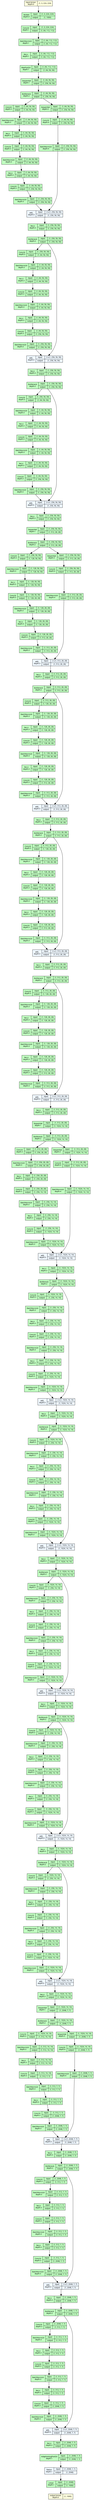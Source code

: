 strict digraph Resnet {
	graph [ordering=in size="130.5,130.5"]
	node [align=left fontname="Linux libertine" fontsize=10 height=0.2 ranksep=0.1 shape=record style=filled]
	edge [fontsize=10]
	0 [label="input-tensor&#92;ndepth:0|(1, 3, 224, 224)" fillcolor=lightyellow]
	1 [label="ResNet&#92;ndepth:0|{input:|output:}|{(1, 3, 224, 224)|(1, 1000)}" fillcolor=darkseagreen1]
	2 [label="Conv2d&#92;ndepth:1|{input:|output:}|{(1, 3, 224, 224)|(1, 64, 112, 112)}" fillcolor=darkseagreen1]
	3 [label="BatchNorm2d&#92;ndepth:1|{input:|output:}|{(1, 64, 112, 112)|(1, 64, 112, 112)}" fillcolor=darkseagreen1]
	4 [label="ReLU&#92;ndepth:1|{input:|output:}|{(1, 64, 112, 112)|(1, 64, 112, 112)}" fillcolor=darkseagreen1]
	5 [label="MaxPool2d&#92;ndepth:1|{input:|output:}|{(1, 64, 112, 112)|(1, 64, 56, 56)}" fillcolor=darkseagreen1]
	6 [label="Sequential&#92;ndepth:1|{input:|output:}|{(1, 64, 56, 56)|(1, 256, 56, 56)}" fillcolor=darkseagreen1]
	7 [label="Bottleneck&#92;ndepth:2|{input:|output:}|{(1, 64, 56, 56)|(1, 256, 56, 56)}" fillcolor=darkseagreen1]
	8 [label="Conv2d&#92;ndepth:3|{input:|output:}|{(1, 64, 56, 56)|(1, 64, 56, 56)}" fillcolor=darkseagreen1]
	9 [label="BatchNorm2d&#92;ndepth:3|{input:|output:}|{(1, 64, 56, 56)|(1, 64, 56, 56)}" fillcolor=darkseagreen1]
	10 [label="ReLU&#92;ndepth:3|{input:|output:}|{(1, 64, 56, 56)|(1, 64, 56, 56)}" fillcolor=darkseagreen1]
	11 [label="Conv2d&#92;ndepth:3|{input:|output:}|{(1, 64, 56, 56)|(1, 64, 56, 56)}" fillcolor=darkseagreen1]
	12 [label="BatchNorm2d&#92;ndepth:3|{input:|output:}|{(1, 64, 56, 56)|(1, 64, 56, 56)}" fillcolor=darkseagreen1]
	13 [label="ReLU&#92;ndepth:3|{input:|output:}|{(1, 64, 56, 56)|(1, 64, 56, 56)}" fillcolor=darkseagreen1]
	14 [label="Conv2d&#92;ndepth:3|{input:|output:}|{(1, 64, 56, 56)|(1, 256, 56, 56)}" fillcolor=darkseagreen1]
	15 [label="BatchNorm2d&#92;ndepth:3|{input:|output:}|{(1, 256, 56, 56)|(1, 256, 56, 56)}" fillcolor=darkseagreen1]
	16 [label="add_&#92;ndepth:3|{input:|output:}|{2 x (1, 256, 56, 56)|(1, 256, 56, 56)}" fillcolor=aliceblue]
	17 [label="ReLU&#92;ndepth:3|{input:|output:}|{(1, 256, 56, 56)|(1, 256, 56, 56)}" fillcolor=darkseagreen1]
	18 [label="Bottleneck&#92;ndepth:2|{input:|output:}|{(1, 256, 56, 56)|(1, 256, 56, 56)}" fillcolor=darkseagreen1]
	19 [label="Conv2d&#92;ndepth:3|{input:|output:}|{(1, 256, 56, 56)|(1, 64, 56, 56)}" fillcolor=darkseagreen1]
	20 [label="BatchNorm2d&#92;ndepth:3|{input:|output:}|{(1, 64, 56, 56)|(1, 64, 56, 56)}" fillcolor=darkseagreen1]
	21 [label="ReLU&#92;ndepth:3|{input:|output:}|{(1, 64, 56, 56)|(1, 64, 56, 56)}" fillcolor=darkseagreen1]
	22 [label="Conv2d&#92;ndepth:3|{input:|output:}|{(1, 64, 56, 56)|(1, 64, 56, 56)}" fillcolor=darkseagreen1]
	23 [label="BatchNorm2d&#92;ndepth:3|{input:|output:}|{(1, 64, 56, 56)|(1, 64, 56, 56)}" fillcolor=darkseagreen1]
	24 [label="ReLU&#92;ndepth:3|{input:|output:}|{(1, 64, 56, 56)|(1, 64, 56, 56)}" fillcolor=darkseagreen1]
	25 [label="Conv2d&#92;ndepth:3|{input:|output:}|{(1, 64, 56, 56)|(1, 256, 56, 56)}" fillcolor=darkseagreen1]
	26 [label="BatchNorm2d&#92;ndepth:3|{input:|output:}|{(1, 256, 56, 56)|(1, 256, 56, 56)}" fillcolor=darkseagreen1]
	27 [label="add_&#92;ndepth:3|{input:|output:}|{2 x (1, 256, 56, 56)|(1, 256, 56, 56)}" fillcolor=aliceblue]
	28 [label="ReLU&#92;ndepth:3|{input:|output:}|{(1, 256, 56, 56)|(1, 256, 56, 56)}" fillcolor=darkseagreen1]
	29 [label="Bottleneck&#92;ndepth:2|{input:|output:}|{(1, 256, 56, 56)|(1, 256, 56, 56)}" fillcolor=darkseagreen1]
	30 [label="Conv2d&#92;ndepth:3|{input:|output:}|{(1, 256, 56, 56)|(1, 64, 56, 56)}" fillcolor=darkseagreen1]
	31 [label="BatchNorm2d&#92;ndepth:3|{input:|output:}|{(1, 64, 56, 56)|(1, 64, 56, 56)}" fillcolor=darkseagreen1]
	32 [label="ReLU&#92;ndepth:3|{input:|output:}|{(1, 64, 56, 56)|(1, 64, 56, 56)}" fillcolor=darkseagreen1]
	33 [label="Conv2d&#92;ndepth:3|{input:|output:}|{(1, 64, 56, 56)|(1, 64, 56, 56)}" fillcolor=darkseagreen1]
	34 [label="BatchNorm2d&#92;ndepth:3|{input:|output:}|{(1, 64, 56, 56)|(1, 64, 56, 56)}" fillcolor=darkseagreen1]
	35 [label="ReLU&#92;ndepth:3|{input:|output:}|{(1, 64, 56, 56)|(1, 64, 56, 56)}" fillcolor=darkseagreen1]
	36 [label="Conv2d&#92;ndepth:3|{input:|output:}|{(1, 64, 56, 56)|(1, 256, 56, 56)}" fillcolor=darkseagreen1]
	37 [label="BatchNorm2d&#92;ndepth:3|{input:|output:}|{(1, 256, 56, 56)|(1, 256, 56, 56)}" fillcolor=darkseagreen1]
	38 [label="add_&#92;ndepth:3|{input:|output:}|{2 x (1, 256, 56, 56)|(1, 256, 56, 56)}" fillcolor=aliceblue]
	39 [label="ReLU&#92;ndepth:3|{input:|output:}|{(1, 256, 56, 56)|(1, 256, 56, 56)}" fillcolor=darkseagreen1]
	40 [label="Sequential&#92;ndepth:1|{input:|output:}|{(1, 256, 56, 56)|(1, 512, 28, 28)}" fillcolor=darkseagreen1]
	41 [label="Bottleneck&#92;ndepth:2|{input:|output:}|{(1, 256, 56, 56)|(1, 512, 28, 28)}" fillcolor=darkseagreen1]
	42 [label="Conv2d&#92;ndepth:3|{input:|output:}|{(1, 256, 56, 56)|(1, 128, 56, 56)}" fillcolor=darkseagreen1]
	43 [label="BatchNorm2d&#92;ndepth:3|{input:|output:}|{(1, 128, 56, 56)|(1, 128, 56, 56)}" fillcolor=darkseagreen1]
	44 [label="ReLU&#92;ndepth:3|{input:|output:}|{(1, 128, 56, 56)|(1, 128, 56, 56)}" fillcolor=darkseagreen1]
	45 [label="Conv2d&#92;ndepth:3|{input:|output:}|{(1, 128, 56, 56)|(1, 128, 28, 28)}" fillcolor=darkseagreen1]
	46 [label="BatchNorm2d&#92;ndepth:3|{input:|output:}|{(1, 128, 28, 28)|(1, 128, 28, 28)}" fillcolor=darkseagreen1]
	47 [label="ReLU&#92;ndepth:3|{input:|output:}|{(1, 128, 28, 28)|(1, 128, 28, 28)}" fillcolor=darkseagreen1]
	48 [label="Conv2d&#92;ndepth:3|{input:|output:}|{(1, 128, 28, 28)|(1, 512, 28, 28)}" fillcolor=darkseagreen1]
	49 [label="BatchNorm2d&#92;ndepth:3|{input:|output:}|{(1, 512, 28, 28)|(1, 512, 28, 28)}" fillcolor=darkseagreen1]
	50 [label="add_&#92;ndepth:3|{input:|output:}|{2 x (1, 512, 28, 28)|(1, 512, 28, 28)}" fillcolor=aliceblue]
	51 [label="ReLU&#92;ndepth:3|{input:|output:}|{(1, 512, 28, 28)|(1, 512, 28, 28)}" fillcolor=darkseagreen1]
	52 [label="Bottleneck&#92;ndepth:2|{input:|output:}|{(1, 512, 28, 28)|(1, 512, 28, 28)}" fillcolor=darkseagreen1]
	53 [label="Conv2d&#92;ndepth:3|{input:|output:}|{(1, 512, 28, 28)|(1, 128, 28, 28)}" fillcolor=darkseagreen1]
	54 [label="BatchNorm2d&#92;ndepth:3|{input:|output:}|{(1, 128, 28, 28)|(1, 128, 28, 28)}" fillcolor=darkseagreen1]
	55 [label="ReLU&#92;ndepth:3|{input:|output:}|{(1, 128, 28, 28)|(1, 128, 28, 28)}" fillcolor=darkseagreen1]
	56 [label="Conv2d&#92;ndepth:3|{input:|output:}|{(1, 128, 28, 28)|(1, 128, 28, 28)}" fillcolor=darkseagreen1]
	57 [label="BatchNorm2d&#92;ndepth:3|{input:|output:}|{(1, 128, 28, 28)|(1, 128, 28, 28)}" fillcolor=darkseagreen1]
	58 [label="ReLU&#92;ndepth:3|{input:|output:}|{(1, 128, 28, 28)|(1, 128, 28, 28)}" fillcolor=darkseagreen1]
	59 [label="Conv2d&#92;ndepth:3|{input:|output:}|{(1, 128, 28, 28)|(1, 512, 28, 28)}" fillcolor=darkseagreen1]
	60 [label="BatchNorm2d&#92;ndepth:3|{input:|output:}|{(1, 512, 28, 28)|(1, 512, 28, 28)}" fillcolor=darkseagreen1]
	61 [label="add_&#92;ndepth:3|{input:|output:}|{2 x (1, 512, 28, 28)|(1, 512, 28, 28)}" fillcolor=aliceblue]
	62 [label="ReLU&#92;ndepth:3|{input:|output:}|{(1, 512, 28, 28)|(1, 512, 28, 28)}" fillcolor=darkseagreen1]
	63 [label="Bottleneck&#92;ndepth:2|{input:|output:}|{(1, 512, 28, 28)|(1, 512, 28, 28)}" fillcolor=darkseagreen1]
	64 [label="Conv2d&#92;ndepth:3|{input:|output:}|{(1, 512, 28, 28)|(1, 128, 28, 28)}" fillcolor=darkseagreen1]
	65 [label="BatchNorm2d&#92;ndepth:3|{input:|output:}|{(1, 128, 28, 28)|(1, 128, 28, 28)}" fillcolor=darkseagreen1]
	66 [label="ReLU&#92;ndepth:3|{input:|output:}|{(1, 128, 28, 28)|(1, 128, 28, 28)}" fillcolor=darkseagreen1]
	67 [label="Conv2d&#92;ndepth:3|{input:|output:}|{(1, 128, 28, 28)|(1, 128, 28, 28)}" fillcolor=darkseagreen1]
	68 [label="BatchNorm2d&#92;ndepth:3|{input:|output:}|{(1, 128, 28, 28)|(1, 128, 28, 28)}" fillcolor=darkseagreen1]
	69 [label="ReLU&#92;ndepth:3|{input:|output:}|{(1, 128, 28, 28)|(1, 128, 28, 28)}" fillcolor=darkseagreen1]
	70 [label="Conv2d&#92;ndepth:3|{input:|output:}|{(1, 128, 28, 28)|(1, 512, 28, 28)}" fillcolor=darkseagreen1]
	71 [label="BatchNorm2d&#92;ndepth:3|{input:|output:}|{(1, 512, 28, 28)|(1, 512, 28, 28)}" fillcolor=darkseagreen1]
	72 [label="add_&#92;ndepth:3|{input:|output:}|{2 x (1, 512, 28, 28)|(1, 512, 28, 28)}" fillcolor=aliceblue]
	73 [label="ReLU&#92;ndepth:3|{input:|output:}|{(1, 512, 28, 28)|(1, 512, 28, 28)}" fillcolor=darkseagreen1]
	74 [label="Bottleneck&#92;ndepth:2|{input:|output:}|{(1, 512, 28, 28)|(1, 512, 28, 28)}" fillcolor=darkseagreen1]
	75 [label="Conv2d&#92;ndepth:3|{input:|output:}|{(1, 512, 28, 28)|(1, 128, 28, 28)}" fillcolor=darkseagreen1]
	76 [label="BatchNorm2d&#92;ndepth:3|{input:|output:}|{(1, 128, 28, 28)|(1, 128, 28, 28)}" fillcolor=darkseagreen1]
	77 [label="ReLU&#92;ndepth:3|{input:|output:}|{(1, 128, 28, 28)|(1, 128, 28, 28)}" fillcolor=darkseagreen1]
	78 [label="Conv2d&#92;ndepth:3|{input:|output:}|{(1, 128, 28, 28)|(1, 128, 28, 28)}" fillcolor=darkseagreen1]
	79 [label="BatchNorm2d&#92;ndepth:3|{input:|output:}|{(1, 128, 28, 28)|(1, 128, 28, 28)}" fillcolor=darkseagreen1]
	80 [label="ReLU&#92;ndepth:3|{input:|output:}|{(1, 128, 28, 28)|(1, 128, 28, 28)}" fillcolor=darkseagreen1]
	81 [label="Conv2d&#92;ndepth:3|{input:|output:}|{(1, 128, 28, 28)|(1, 512, 28, 28)}" fillcolor=darkseagreen1]
	82 [label="BatchNorm2d&#92;ndepth:3|{input:|output:}|{(1, 512, 28, 28)|(1, 512, 28, 28)}" fillcolor=darkseagreen1]
	83 [label="add_&#92;ndepth:3|{input:|output:}|{2 x (1, 512, 28, 28)|(1, 512, 28, 28)}" fillcolor=aliceblue]
	84 [label="ReLU&#92;ndepth:3|{input:|output:}|{(1, 512, 28, 28)|(1, 512, 28, 28)}" fillcolor=darkseagreen1]
	85 [label="Sequential&#92;ndepth:1|{input:|output:}|{(1, 512, 28, 28)|(1, 1024, 14, 14)}" fillcolor=darkseagreen1]
	86 [label="Bottleneck&#92;ndepth:2|{input:|output:}|{(1, 512, 28, 28)|(1, 1024, 14, 14)}" fillcolor=darkseagreen1]
	87 [label="Conv2d&#92;ndepth:3|{input:|output:}|{(1, 512, 28, 28)|(1, 256, 28, 28)}" fillcolor=darkseagreen1]
	88 [label="BatchNorm2d&#92;ndepth:3|{input:|output:}|{(1, 256, 28, 28)|(1, 256, 28, 28)}" fillcolor=darkseagreen1]
	89 [label="ReLU&#92;ndepth:3|{input:|output:}|{(1, 256, 28, 28)|(1, 256, 28, 28)}" fillcolor=darkseagreen1]
	90 [label="Conv2d&#92;ndepth:3|{input:|output:}|{(1, 256, 28, 28)|(1, 256, 14, 14)}" fillcolor=darkseagreen1]
	91 [label="BatchNorm2d&#92;ndepth:3|{input:|output:}|{(1, 256, 14, 14)|(1, 256, 14, 14)}" fillcolor=darkseagreen1]
	92 [label="ReLU&#92;ndepth:3|{input:|output:}|{(1, 256, 14, 14)|(1, 256, 14, 14)}" fillcolor=darkseagreen1]
	93 [label="Conv2d&#92;ndepth:3|{input:|output:}|{(1, 256, 14, 14)|(1, 1024, 14, 14)}" fillcolor=darkseagreen1]
	94 [label="BatchNorm2d&#92;ndepth:3|{input:|output:}|{(1, 1024, 14, 14)|(1, 1024, 14, 14)}" fillcolor=darkseagreen1]
	95 [label="add_&#92;ndepth:3|{input:|output:}|{2 x (1, 1024, 14, 14)|(1, 1024, 14, 14)}" fillcolor=aliceblue]
	96 [label="ReLU&#92;ndepth:3|{input:|output:}|{(1, 1024, 14, 14)|(1, 1024, 14, 14)}" fillcolor=darkseagreen1]
	97 [label="Bottleneck&#92;ndepth:2|{input:|output:}|{(1, 1024, 14, 14)|(1, 1024, 14, 14)}" fillcolor=darkseagreen1]
	98 [label="Conv2d&#92;ndepth:3|{input:|output:}|{(1, 1024, 14, 14)|(1, 256, 14, 14)}" fillcolor=darkseagreen1]
	99 [label="BatchNorm2d&#92;ndepth:3|{input:|output:}|{(1, 256, 14, 14)|(1, 256, 14, 14)}" fillcolor=darkseagreen1]
	100 [label="ReLU&#92;ndepth:3|{input:|output:}|{(1, 256, 14, 14)|(1, 256, 14, 14)}" fillcolor=darkseagreen1]
	101 [label="Conv2d&#92;ndepth:3|{input:|output:}|{(1, 256, 14, 14)|(1, 256, 14, 14)}" fillcolor=darkseagreen1]
	102 [label="BatchNorm2d&#92;ndepth:3|{input:|output:}|{(1, 256, 14, 14)|(1, 256, 14, 14)}" fillcolor=darkseagreen1]
	103 [label="ReLU&#92;ndepth:3|{input:|output:}|{(1, 256, 14, 14)|(1, 256, 14, 14)}" fillcolor=darkseagreen1]
	104 [label="Conv2d&#92;ndepth:3|{input:|output:}|{(1, 256, 14, 14)|(1, 1024, 14, 14)}" fillcolor=darkseagreen1]
	105 [label="BatchNorm2d&#92;ndepth:3|{input:|output:}|{(1, 1024, 14, 14)|(1, 1024, 14, 14)}" fillcolor=darkseagreen1]
	106 [label="add_&#92;ndepth:3|{input:|output:}|{2 x (1, 1024, 14, 14)|(1, 1024, 14, 14)}" fillcolor=aliceblue]
	107 [label="ReLU&#92;ndepth:3|{input:|output:}|{(1, 1024, 14, 14)|(1, 1024, 14, 14)}" fillcolor=darkseagreen1]
	108 [label="Bottleneck&#92;ndepth:2|{input:|output:}|{(1, 1024, 14, 14)|(1, 1024, 14, 14)}" fillcolor=darkseagreen1]
	109 [label="Conv2d&#92;ndepth:3|{input:|output:}|{(1, 1024, 14, 14)|(1, 256, 14, 14)}" fillcolor=darkseagreen1]
	110 [label="BatchNorm2d&#92;ndepth:3|{input:|output:}|{(1, 256, 14, 14)|(1, 256, 14, 14)}" fillcolor=darkseagreen1]
	111 [label="ReLU&#92;ndepth:3|{input:|output:}|{(1, 256, 14, 14)|(1, 256, 14, 14)}" fillcolor=darkseagreen1]
	112 [label="Conv2d&#92;ndepth:3|{input:|output:}|{(1, 256, 14, 14)|(1, 256, 14, 14)}" fillcolor=darkseagreen1]
	113 [label="BatchNorm2d&#92;ndepth:3|{input:|output:}|{(1, 256, 14, 14)|(1, 256, 14, 14)}" fillcolor=darkseagreen1]
	114 [label="ReLU&#92;ndepth:3|{input:|output:}|{(1, 256, 14, 14)|(1, 256, 14, 14)}" fillcolor=darkseagreen1]
	115 [label="Conv2d&#92;ndepth:3|{input:|output:}|{(1, 256, 14, 14)|(1, 1024, 14, 14)}" fillcolor=darkseagreen1]
	116 [label="BatchNorm2d&#92;ndepth:3|{input:|output:}|{(1, 1024, 14, 14)|(1, 1024, 14, 14)}" fillcolor=darkseagreen1]
	117 [label="add_&#92;ndepth:3|{input:|output:}|{2 x (1, 1024, 14, 14)|(1, 1024, 14, 14)}" fillcolor=aliceblue]
	118 [label="ReLU&#92;ndepth:3|{input:|output:}|{(1, 1024, 14, 14)|(1, 1024, 14, 14)}" fillcolor=darkseagreen1]
	119 [label="Bottleneck&#92;ndepth:2|{input:|output:}|{(1, 1024, 14, 14)|(1, 1024, 14, 14)}" fillcolor=darkseagreen1]
	120 [label="Conv2d&#92;ndepth:3|{input:|output:}|{(1, 1024, 14, 14)|(1, 256, 14, 14)}" fillcolor=darkseagreen1]
	121 [label="BatchNorm2d&#92;ndepth:3|{input:|output:}|{(1, 256, 14, 14)|(1, 256, 14, 14)}" fillcolor=darkseagreen1]
	122 [label="ReLU&#92;ndepth:3|{input:|output:}|{(1, 256, 14, 14)|(1, 256, 14, 14)}" fillcolor=darkseagreen1]
	123 [label="Conv2d&#92;ndepth:3|{input:|output:}|{(1, 256, 14, 14)|(1, 256, 14, 14)}" fillcolor=darkseagreen1]
	124 [label="BatchNorm2d&#92;ndepth:3|{input:|output:}|{(1, 256, 14, 14)|(1, 256, 14, 14)}" fillcolor=darkseagreen1]
	125 [label="ReLU&#92;ndepth:3|{input:|output:}|{(1, 256, 14, 14)|(1, 256, 14, 14)}" fillcolor=darkseagreen1]
	126 [label="Conv2d&#92;ndepth:3|{input:|output:}|{(1, 256, 14, 14)|(1, 1024, 14, 14)}" fillcolor=darkseagreen1]
	127 [label="BatchNorm2d&#92;ndepth:3|{input:|output:}|{(1, 1024, 14, 14)|(1, 1024, 14, 14)}" fillcolor=darkseagreen1]
	128 [label="add_&#92;ndepth:3|{input:|output:}|{2 x (1, 1024, 14, 14)|(1, 1024, 14, 14)}" fillcolor=aliceblue]
	129 [label="ReLU&#92;ndepth:3|{input:|output:}|{(1, 1024, 14, 14)|(1, 1024, 14, 14)}" fillcolor=darkseagreen1]
	130 [label="Bottleneck&#92;ndepth:2|{input:|output:}|{(1, 1024, 14, 14)|(1, 1024, 14, 14)}" fillcolor=darkseagreen1]
	131 [label="Conv2d&#92;ndepth:3|{input:|output:}|{(1, 1024, 14, 14)|(1, 256, 14, 14)}" fillcolor=darkseagreen1]
	132 [label="BatchNorm2d&#92;ndepth:3|{input:|output:}|{(1, 256, 14, 14)|(1, 256, 14, 14)}" fillcolor=darkseagreen1]
	133 [label="ReLU&#92;ndepth:3|{input:|output:}|{(1, 256, 14, 14)|(1, 256, 14, 14)}" fillcolor=darkseagreen1]
	134 [label="Conv2d&#92;ndepth:3|{input:|output:}|{(1, 256, 14, 14)|(1, 256, 14, 14)}" fillcolor=darkseagreen1]
	135 [label="BatchNorm2d&#92;ndepth:3|{input:|output:}|{(1, 256, 14, 14)|(1, 256, 14, 14)}" fillcolor=darkseagreen1]
	136 [label="ReLU&#92;ndepth:3|{input:|output:}|{(1, 256, 14, 14)|(1, 256, 14, 14)}" fillcolor=darkseagreen1]
	137 [label="Conv2d&#92;ndepth:3|{input:|output:}|{(1, 256, 14, 14)|(1, 1024, 14, 14)}" fillcolor=darkseagreen1]
	138 [label="BatchNorm2d&#92;ndepth:3|{input:|output:}|{(1, 1024, 14, 14)|(1, 1024, 14, 14)}" fillcolor=darkseagreen1]
	139 [label="add_&#92;ndepth:3|{input:|output:}|{2 x (1, 1024, 14, 14)|(1, 1024, 14, 14)}" fillcolor=aliceblue]
	140 [label="ReLU&#92;ndepth:3|{input:|output:}|{(1, 1024, 14, 14)|(1, 1024, 14, 14)}" fillcolor=darkseagreen1]
	141 [label="Bottleneck&#92;ndepth:2|{input:|output:}|{(1, 1024, 14, 14)|(1, 1024, 14, 14)}" fillcolor=darkseagreen1]
	142 [label="Conv2d&#92;ndepth:3|{input:|output:}|{(1, 1024, 14, 14)|(1, 256, 14, 14)}" fillcolor=darkseagreen1]
	143 [label="BatchNorm2d&#92;ndepth:3|{input:|output:}|{(1, 256, 14, 14)|(1, 256, 14, 14)}" fillcolor=darkseagreen1]
	144 [label="ReLU&#92;ndepth:3|{input:|output:}|{(1, 256, 14, 14)|(1, 256, 14, 14)}" fillcolor=darkseagreen1]
	145 [label="Conv2d&#92;ndepth:3|{input:|output:}|{(1, 256, 14, 14)|(1, 256, 14, 14)}" fillcolor=darkseagreen1]
	146 [label="BatchNorm2d&#92;ndepth:3|{input:|output:}|{(1, 256, 14, 14)|(1, 256, 14, 14)}" fillcolor=darkseagreen1]
	147 [label="ReLU&#92;ndepth:3|{input:|output:}|{(1, 256, 14, 14)|(1, 256, 14, 14)}" fillcolor=darkseagreen1]
	148 [label="Conv2d&#92;ndepth:3|{input:|output:}|{(1, 256, 14, 14)|(1, 1024, 14, 14)}" fillcolor=darkseagreen1]
	149 [label="BatchNorm2d&#92;ndepth:3|{input:|output:}|{(1, 1024, 14, 14)|(1, 1024, 14, 14)}" fillcolor=darkseagreen1]
	150 [label="add_&#92;ndepth:3|{input:|output:}|{2 x (1, 1024, 14, 14)|(1, 1024, 14, 14)}" fillcolor=aliceblue]
	151 [label="ReLU&#92;ndepth:3|{input:|output:}|{(1, 1024, 14, 14)|(1, 1024, 14, 14)}" fillcolor=darkseagreen1]
	152 [label="Sequential&#92;ndepth:1|{input:|output:}|{(1, 1024, 14, 14)|(1, 2048, 7, 7)}" fillcolor=darkseagreen1]
	153 [label="Bottleneck&#92;ndepth:2|{input:|output:}|{(1, 1024, 14, 14)|(1, 2048, 7, 7)}" fillcolor=darkseagreen1]
	154 [label="Conv2d&#92;ndepth:3|{input:|output:}|{(1, 1024, 14, 14)|(1, 512, 14, 14)}" fillcolor=darkseagreen1]
	155 [label="BatchNorm2d&#92;ndepth:3|{input:|output:}|{(1, 512, 14, 14)|(1, 512, 14, 14)}" fillcolor=darkseagreen1]
	156 [label="ReLU&#92;ndepth:3|{input:|output:}|{(1, 512, 14, 14)|(1, 512, 14, 14)}" fillcolor=darkseagreen1]
	157 [label="Conv2d&#92;ndepth:3|{input:|output:}|{(1, 512, 14, 14)|(1, 512, 7, 7)}" fillcolor=darkseagreen1]
	158 [label="BatchNorm2d&#92;ndepth:3|{input:|output:}|{(1, 512, 7, 7)|(1, 512, 7, 7)}" fillcolor=darkseagreen1]
	159 [label="ReLU&#92;ndepth:3|{input:|output:}|{(1, 512, 7, 7)|(1, 512, 7, 7)}" fillcolor=darkseagreen1]
	160 [label="Conv2d&#92;ndepth:3|{input:|output:}|{(1, 512, 7, 7)|(1, 2048, 7, 7)}" fillcolor=darkseagreen1]
	161 [label="BatchNorm2d&#92;ndepth:3|{input:|output:}|{(1, 2048, 7, 7)|(1, 2048, 7, 7)}" fillcolor=darkseagreen1]
	162 [label="add_&#92;ndepth:3|{input:|output:}|{2 x (1, 2048, 7, 7)|(1, 2048, 7, 7)}" fillcolor=aliceblue]
	163 [label="ReLU&#92;ndepth:3|{input:|output:}|{(1, 2048, 7, 7)|(1, 2048, 7, 7)}" fillcolor=darkseagreen1]
	164 [label="Bottleneck&#92;ndepth:2|{input:|output:}|{(1, 2048, 7, 7)|(1, 2048, 7, 7)}" fillcolor=darkseagreen1]
	165 [label="Conv2d&#92;ndepth:3|{input:|output:}|{(1, 2048, 7, 7)|(1, 512, 7, 7)}" fillcolor=darkseagreen1]
	166 [label="BatchNorm2d&#92;ndepth:3|{input:|output:}|{(1, 512, 7, 7)|(1, 512, 7, 7)}" fillcolor=darkseagreen1]
	167 [label="ReLU&#92;ndepth:3|{input:|output:}|{(1, 512, 7, 7)|(1, 512, 7, 7)}" fillcolor=darkseagreen1]
	168 [label="Conv2d&#92;ndepth:3|{input:|output:}|{(1, 512, 7, 7)|(1, 512, 7, 7)}" fillcolor=darkseagreen1]
	169 [label="BatchNorm2d&#92;ndepth:3|{input:|output:}|{(1, 512, 7, 7)|(1, 512, 7, 7)}" fillcolor=darkseagreen1]
	170 [label="ReLU&#92;ndepth:3|{input:|output:}|{(1, 512, 7, 7)|(1, 512, 7, 7)}" fillcolor=darkseagreen1]
	171 [label="Conv2d&#92;ndepth:3|{input:|output:}|{(1, 512, 7, 7)|(1, 2048, 7, 7)}" fillcolor=darkseagreen1]
	172 [label="BatchNorm2d&#92;ndepth:3|{input:|output:}|{(1, 2048, 7, 7)|(1, 2048, 7, 7)}" fillcolor=darkseagreen1]
	173 [label="add_&#92;ndepth:3|{input:|output:}|{2 x (1, 2048, 7, 7)|(1, 2048, 7, 7)}" fillcolor=aliceblue]
	174 [label="ReLU&#92;ndepth:3|{input:|output:}|{(1, 2048, 7, 7)|(1, 2048, 7, 7)}" fillcolor=darkseagreen1]
	175 [label="Bottleneck&#92;ndepth:2|{input:|output:}|{(1, 2048, 7, 7)|(1, 2048, 7, 7)}" fillcolor=darkseagreen1]
	176 [label="Conv2d&#92;ndepth:3|{input:|output:}|{(1, 2048, 7, 7)|(1, 512, 7, 7)}" fillcolor=darkseagreen1]
	177 [label="BatchNorm2d&#92;ndepth:3|{input:|output:}|{(1, 512, 7, 7)|(1, 512, 7, 7)}" fillcolor=darkseagreen1]
	178 [label="ReLU&#92;ndepth:3|{input:|output:}|{(1, 512, 7, 7)|(1, 512, 7, 7)}" fillcolor=darkseagreen1]
	179 [label="Conv2d&#92;ndepth:3|{input:|output:}|{(1, 512, 7, 7)|(1, 512, 7, 7)}" fillcolor=darkseagreen1]
	180 [label="BatchNorm2d&#92;ndepth:3|{input:|output:}|{(1, 512, 7, 7)|(1, 512, 7, 7)}" fillcolor=darkseagreen1]
	181 [label="ReLU&#92;ndepth:3|{input:|output:}|{(1, 512, 7, 7)|(1, 512, 7, 7)}" fillcolor=darkseagreen1]
	182 [label="Conv2d&#92;ndepth:3|{input:|output:}|{(1, 512, 7, 7)|(1, 2048, 7, 7)}" fillcolor=darkseagreen1]
	183 [label="BatchNorm2d&#92;ndepth:3|{input:|output:}|{(1, 2048, 7, 7)|(1, 2048, 7, 7)}" fillcolor=darkseagreen1]
	184 [label="add_&#92;ndepth:3|{input:|output:}|{2 x (1, 2048, 7, 7)|(1, 2048, 7, 7)}" fillcolor=aliceblue]
	185 [label="ReLU&#92;ndepth:3|{input:|output:}|{(1, 2048, 7, 7)|(1, 2048, 7, 7)}" fillcolor=darkseagreen1]
	186 [label="AdaptiveAvgPool2d&#92;ndepth:1|{input:|output:}|{(1, 2048, 7, 7)|(1, 2048, 1, 1)}" fillcolor=darkseagreen1]
	187 [label="flatten&#92;ndepth:1|{input:|output:}|{(1, 2048, 1, 1)|(1, 2048)}" fillcolor=aliceblue]
	188 [label="Linear&#92;ndepth:1|{input:|output:}|{(1, 2048)|(1, 1000)}" fillcolor=darkseagreen1]
	189 [label="output-tensor&#92;ndepth:0|(1, 1000)" fillcolor=lightyellow]
	175 [label="Bottleneck&#92;ndepth:2|{input:|output:}|{(1, 2048, 7, 7)|(1, 2048, 7, 7)}" fillcolor=darkseagreen1]
	164 [label="Bottleneck&#92;ndepth:2|{input:|output:}|{(1, 2048, 7, 7)|(1, 2048, 7, 7)}" fillcolor=darkseagreen1]
	153 [label="Bottleneck&#92;ndepth:2|{input:|output:}|{(1, 1024, 14, 14)|(1, 2048, 7, 7)}" fillcolor=darkseagreen1]
	190 [label="Sequential&#92;ndepth:3|{input:|output:}|{(1, 1024, 14, 14)|(1, 2048, 7, 7)}" fillcolor=darkseagreen1]
	191 [label="Conv2d&#92;ndepth:4|{input:|output:}|{(1, 1024, 14, 14)|(1, 2048, 7, 7)}" fillcolor=darkseagreen1]
	192 [label="BatchNorm2d&#92;ndepth:4|{input:|output:}|{(1, 2048, 7, 7)|(1, 2048, 7, 7)}" fillcolor=darkseagreen1]
	141 [label="Bottleneck&#92;ndepth:2|{input:|output:}|{(1, 1024, 14, 14)|(1, 1024, 14, 14)}" fillcolor=darkseagreen1]
	130 [label="Bottleneck&#92;ndepth:2|{input:|output:}|{(1, 1024, 14, 14)|(1, 1024, 14, 14)}" fillcolor=darkseagreen1]
	119 [label="Bottleneck&#92;ndepth:2|{input:|output:}|{(1, 1024, 14, 14)|(1, 1024, 14, 14)}" fillcolor=darkseagreen1]
	108 [label="Bottleneck&#92;ndepth:2|{input:|output:}|{(1, 1024, 14, 14)|(1, 1024, 14, 14)}" fillcolor=darkseagreen1]
	97 [label="Bottleneck&#92;ndepth:2|{input:|output:}|{(1, 1024, 14, 14)|(1, 1024, 14, 14)}" fillcolor=darkseagreen1]
	86 [label="Bottleneck&#92;ndepth:2|{input:|output:}|{(1, 512, 28, 28)|(1, 1024, 14, 14)}" fillcolor=darkseagreen1]
	193 [label="Sequential&#92;ndepth:3|{input:|output:}|{(1, 512, 28, 28)|(1, 1024, 14, 14)}" fillcolor=darkseagreen1]
	194 [label="Conv2d&#92;ndepth:4|{input:|output:}|{(1, 512, 28, 28)|(1, 1024, 14, 14)}" fillcolor=darkseagreen1]
	195 [label="BatchNorm2d&#92;ndepth:4|{input:|output:}|{(1, 1024, 14, 14)|(1, 1024, 14, 14)}" fillcolor=darkseagreen1]
	74 [label="Bottleneck&#92;ndepth:2|{input:|output:}|{(1, 512, 28, 28)|(1, 512, 28, 28)}" fillcolor=darkseagreen1]
	63 [label="Bottleneck&#92;ndepth:2|{input:|output:}|{(1, 512, 28, 28)|(1, 512, 28, 28)}" fillcolor=darkseagreen1]
	52 [label="Bottleneck&#92;ndepth:2|{input:|output:}|{(1, 512, 28, 28)|(1, 512, 28, 28)}" fillcolor=darkseagreen1]
	41 [label="Bottleneck&#92;ndepth:2|{input:|output:}|{(1, 256, 56, 56)|(1, 512, 28, 28)}" fillcolor=darkseagreen1]
	196 [label="Sequential&#92;ndepth:3|{input:|output:}|{(1, 256, 56, 56)|(1, 512, 28, 28)}" fillcolor=darkseagreen1]
	197 [label="Conv2d&#92;ndepth:4|{input:|output:}|{(1, 256, 56, 56)|(1, 512, 28, 28)}" fillcolor=darkseagreen1]
	198 [label="BatchNorm2d&#92;ndepth:4|{input:|output:}|{(1, 512, 28, 28)|(1, 512, 28, 28)}" fillcolor=darkseagreen1]
	29 [label="Bottleneck&#92;ndepth:2|{input:|output:}|{(1, 256, 56, 56)|(1, 256, 56, 56)}" fillcolor=darkseagreen1]
	18 [label="Bottleneck&#92;ndepth:2|{input:|output:}|{(1, 256, 56, 56)|(1, 256, 56, 56)}" fillcolor=darkseagreen1]
	7 [label="Bottleneck&#92;ndepth:2|{input:|output:}|{(1, 64, 56, 56)|(1, 256, 56, 56)}" fillcolor=darkseagreen1]
	199 [label="Sequential&#92;ndepth:3|{input:|output:}|{(1, 64, 56, 56)|(1, 256, 56, 56)}" fillcolor=darkseagreen1]
	200 [label="Conv2d&#92;ndepth:4|{input:|output:}|{(1, 64, 56, 56)|(1, 256, 56, 56)}" fillcolor=darkseagreen1]
	201 [label="BatchNorm2d&#92;ndepth:4|{input:|output:}|{(1, 256, 56, 56)|(1, 256, 56, 56)}" fillcolor=darkseagreen1]
	0 -> 1
	1 -> 2
	2 -> 3
	3 -> 4
	4 -> 5
	5 -> 6
	6 -> 7
	7 -> 8
	8 -> 9
	9 -> 10
	10 -> 11
	11 -> 12
	12 -> 13
	13 -> 14
	14 -> 15
	15 -> 16
	16 -> 17
	17 -> 18
	18 -> 19
	19 -> 20
	20 -> 21
	21 -> 22
	22 -> 23
	23 -> 24
	24 -> 25
	25 -> 26
	26 -> 27
	27 -> 28
	28 -> 29
	29 -> 30
	30 -> 31
	31 -> 32
	32 -> 33
	33 -> 34
	34 -> 35
	35 -> 36
	36 -> 37
	37 -> 38
	38 -> 39
	39 -> 40
	40 -> 41
	41 -> 42
	42 -> 43
	43 -> 44
	44 -> 45
	45 -> 46
	46 -> 47
	47 -> 48
	48 -> 49
	49 -> 50
	50 -> 51
	51 -> 52
	52 -> 53
	53 -> 54
	54 -> 55
	55 -> 56
	56 -> 57
	57 -> 58
	58 -> 59
	59 -> 60
	60 -> 61
	61 -> 62
	62 -> 63
	63 -> 64
	64 -> 65
	65 -> 66
	66 -> 67
	67 -> 68
	68 -> 69
	69 -> 70
	70 -> 71
	71 -> 72
	72 -> 73
	73 -> 74
	74 -> 75
	75 -> 76
	76 -> 77
	77 -> 78
	78 -> 79
	79 -> 80
	80 -> 81
	81 -> 82
	82 -> 83
	83 -> 84
	84 -> 85
	85 -> 86
	86 -> 87
	87 -> 88
	88 -> 89
	89 -> 90
	90 -> 91
	91 -> 92
	92 -> 93
	93 -> 94
	94 -> 95
	95 -> 96
	96 -> 97
	97 -> 98
	98 -> 99
	99 -> 100
	100 -> 101
	101 -> 102
	102 -> 103
	103 -> 104
	104 -> 105
	105 -> 106
	106 -> 107
	107 -> 108
	108 -> 109
	109 -> 110
	110 -> 111
	111 -> 112
	112 -> 113
	113 -> 114
	114 -> 115
	115 -> 116
	116 -> 117
	117 -> 118
	118 -> 119
	119 -> 120
	120 -> 121
	121 -> 122
	122 -> 123
	123 -> 124
	124 -> 125
	125 -> 126
	126 -> 127
	127 -> 128
	128 -> 129
	129 -> 130
	130 -> 131
	131 -> 132
	132 -> 133
	133 -> 134
	134 -> 135
	135 -> 136
	136 -> 137
	137 -> 138
	138 -> 139
	139 -> 140
	140 -> 141
	141 -> 142
	142 -> 143
	143 -> 144
	144 -> 145
	145 -> 146
	146 -> 147
	147 -> 148
	148 -> 149
	149 -> 150
	150 -> 151
	151 -> 152
	152 -> 153
	153 -> 154
	154 -> 155
	155 -> 156
	156 -> 157
	157 -> 158
	158 -> 159
	159 -> 160
	160 -> 161
	161 -> 162
	162 -> 163
	163 -> 164
	164 -> 165
	165 -> 166
	166 -> 167
	167 -> 168
	168 -> 169
	169 -> 170
	170 -> 171
	171 -> 172
	172 -> 173
	173 -> 174
	174 -> 175
	175 -> 176
	176 -> 177
	177 -> 178
	178 -> 179
	179 -> 180
	180 -> 181
	181 -> 182
	182 -> 183
	183 -> 184
	184 -> 185
	185 -> 186
	186 -> 187
	187 -> 188
	188 -> 189
	175 -> 184
	164 -> 173
	153 -> 190
	190 -> 191
	191 -> 192
	192 -> 162
	141 -> 150
	130 -> 139
	119 -> 128
	108 -> 117
	97 -> 106
	86 -> 193
	193 -> 194
	194 -> 195
	195 -> 95
	74 -> 83
	63 -> 72
	52 -> 61
	41 -> 196
	196 -> 197
	197 -> 198
	198 -> 50
	29 -> 38
	18 -> 27
	7 -> 199
	199 -> 200
	200 -> 201
	201 -> 16
}
